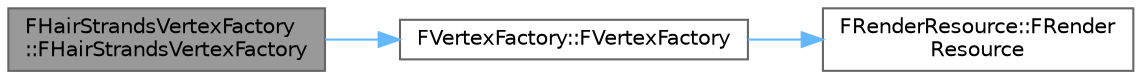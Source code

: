 digraph "FHairStrandsVertexFactory::FHairStrandsVertexFactory"
{
 // INTERACTIVE_SVG=YES
 // LATEX_PDF_SIZE
  bgcolor="transparent";
  edge [fontname=Helvetica,fontsize=10,labelfontname=Helvetica,labelfontsize=10];
  node [fontname=Helvetica,fontsize=10,shape=box,height=0.2,width=0.4];
  rankdir="LR";
  Node1 [id="Node000001",label="FHairStrandsVertexFactory\l::FHairStrandsVertexFactory",height=0.2,width=0.4,color="gray40", fillcolor="grey60", style="filled", fontcolor="black",tooltip=" "];
  Node1 -> Node2 [id="edge1_Node000001_Node000002",color="steelblue1",style="solid",tooltip=" "];
  Node2 [id="Node000002",label="FVertexFactory::FVertexFactory",height=0.2,width=0.4,color="grey40", fillcolor="white", style="filled",URL="$da/d03/classFVertexFactory.html#a5f1fac05d0188acdc2cb4a98183f8343",tooltip=" "];
  Node2 -> Node3 [id="edge2_Node000002_Node000003",color="steelblue1",style="solid",tooltip=" "];
  Node3 [id="Node000003",label="FRenderResource::FRender\lResource",height=0.2,width=0.4,color="grey40", fillcolor="white", style="filled",URL="$d8/ddf/classFRenderResource.html#a06358014324697c0503b17b05a4b4130",tooltip="Default constructor."];
}
